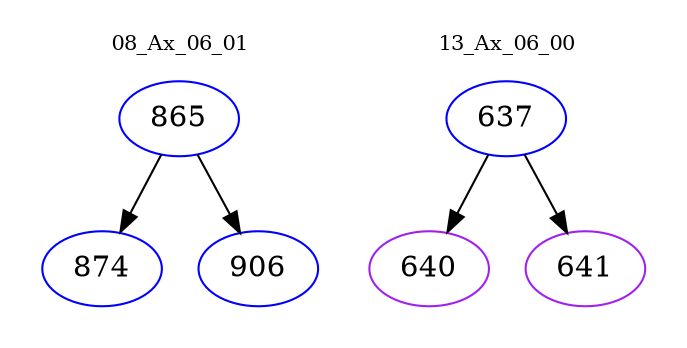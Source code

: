 digraph{
subgraph cluster_0 {
color = white
label = "08_Ax_06_01";
fontsize=10;
T0_865 [label="865", color="blue"]
T0_865 -> T0_874 [color="black"]
T0_874 [label="874", color="blue"]
T0_865 -> T0_906 [color="black"]
T0_906 [label="906", color="blue"]
}
subgraph cluster_1 {
color = white
label = "13_Ax_06_00";
fontsize=10;
T1_637 [label="637", color="blue"]
T1_637 -> T1_640 [color="black"]
T1_640 [label="640", color="purple"]
T1_637 -> T1_641 [color="black"]
T1_641 [label="641", color="purple"]
}
}
